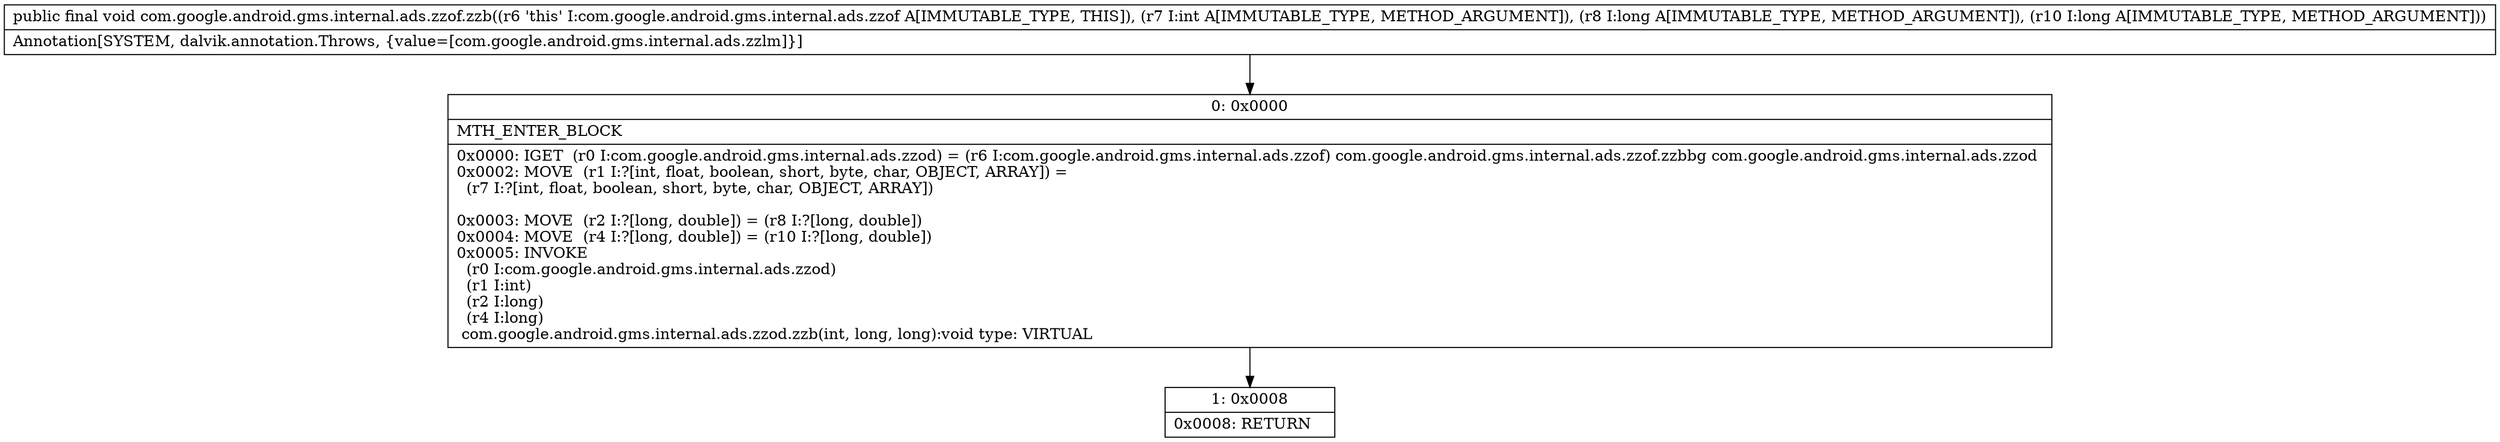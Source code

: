 digraph "CFG forcom.google.android.gms.internal.ads.zzof.zzb(IJJ)V" {
Node_0 [shape=record,label="{0\:\ 0x0000|MTH_ENTER_BLOCK\l|0x0000: IGET  (r0 I:com.google.android.gms.internal.ads.zzod) = (r6 I:com.google.android.gms.internal.ads.zzof) com.google.android.gms.internal.ads.zzof.zzbbg com.google.android.gms.internal.ads.zzod \l0x0002: MOVE  (r1 I:?[int, float, boolean, short, byte, char, OBJECT, ARRAY]) = \l  (r7 I:?[int, float, boolean, short, byte, char, OBJECT, ARRAY])\l \l0x0003: MOVE  (r2 I:?[long, double]) = (r8 I:?[long, double]) \l0x0004: MOVE  (r4 I:?[long, double]) = (r10 I:?[long, double]) \l0x0005: INVOKE  \l  (r0 I:com.google.android.gms.internal.ads.zzod)\l  (r1 I:int)\l  (r2 I:long)\l  (r4 I:long)\l com.google.android.gms.internal.ads.zzod.zzb(int, long, long):void type: VIRTUAL \l}"];
Node_1 [shape=record,label="{1\:\ 0x0008|0x0008: RETURN   \l}"];
MethodNode[shape=record,label="{public final void com.google.android.gms.internal.ads.zzof.zzb((r6 'this' I:com.google.android.gms.internal.ads.zzof A[IMMUTABLE_TYPE, THIS]), (r7 I:int A[IMMUTABLE_TYPE, METHOD_ARGUMENT]), (r8 I:long A[IMMUTABLE_TYPE, METHOD_ARGUMENT]), (r10 I:long A[IMMUTABLE_TYPE, METHOD_ARGUMENT]))  | Annotation[SYSTEM, dalvik.annotation.Throws, \{value=[com.google.android.gms.internal.ads.zzlm]\}]\l}"];
MethodNode -> Node_0;
Node_0 -> Node_1;
}

